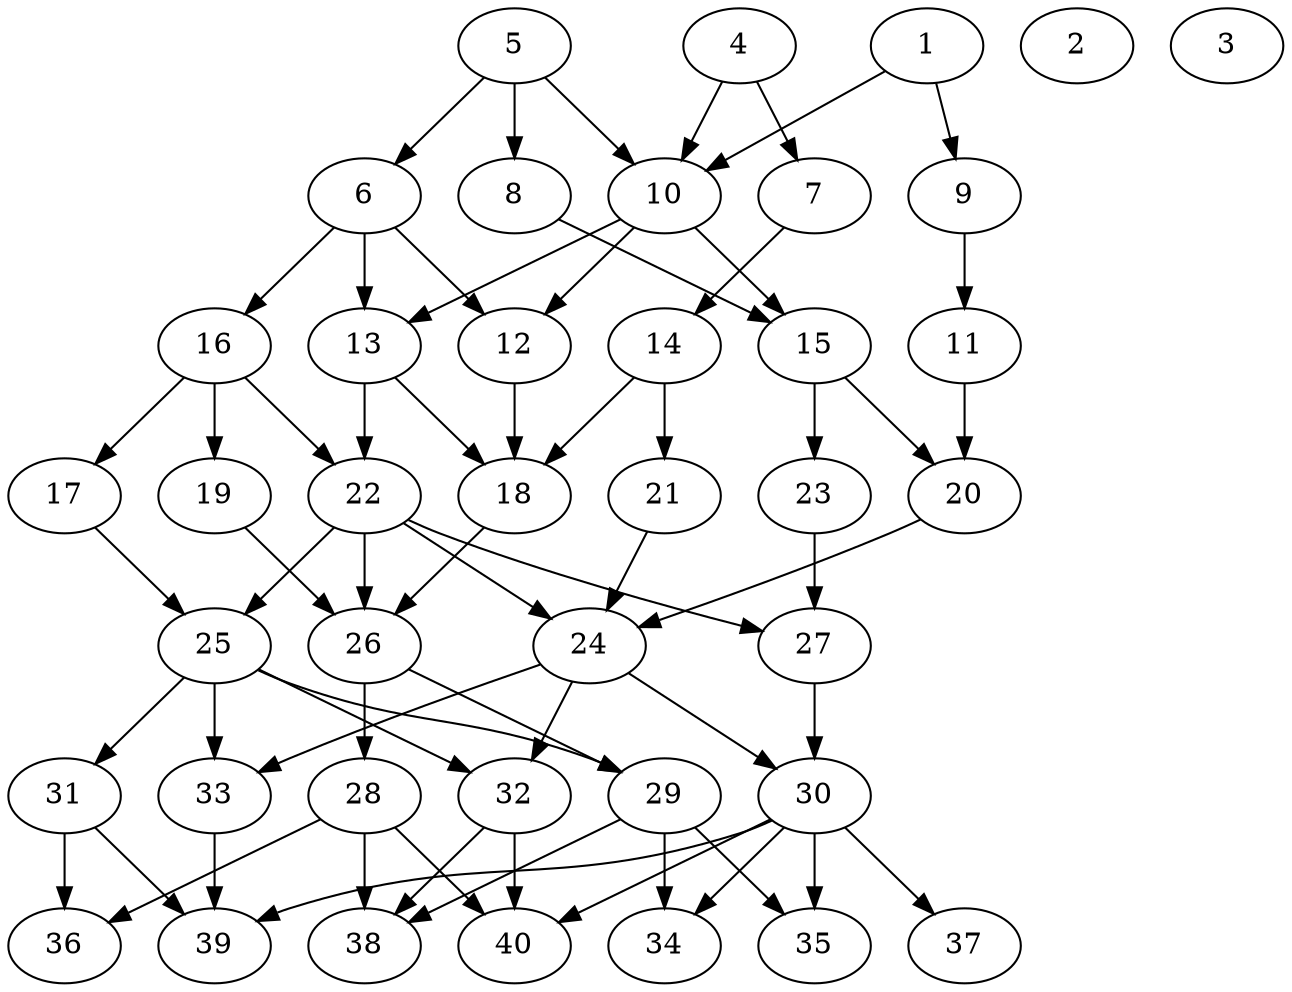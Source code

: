 // DAG automatically generated by daggen at Thu Oct  3 14:06:48 2019
// ./daggen --dot -n 40 --ccr 0.4 --fat 0.5 --regular 0.7 --density 0.5 --mindata 5242880 --maxdata 52428800 
digraph G {
  1 [size="107333120", alpha="0.19", expect_size="42933248"] 
  1 -> 9 [size ="42933248"]
  1 -> 10 [size ="42933248"]
  2 [size="64133120", alpha="0.09", expect_size="25653248"] 
  3 [size="32102400", alpha="0.03", expect_size="12840960"] 
  4 [size="47613440", alpha="0.05", expect_size="19045376"] 
  4 -> 7 [size ="19045376"]
  4 -> 10 [size ="19045376"]
  5 [size="127406080", alpha="0.06", expect_size="50962432"] 
  5 -> 6 [size ="50962432"]
  5 -> 8 [size ="50962432"]
  5 -> 10 [size ="50962432"]
  6 [size="46021120", alpha="0.03", expect_size="18408448"] 
  6 -> 12 [size ="18408448"]
  6 -> 13 [size ="18408448"]
  6 -> 16 [size ="18408448"]
  7 [size="84797440", alpha="0.18", expect_size="33918976"] 
  7 -> 14 [size ="33918976"]
  8 [size="69670400", alpha="0.11", expect_size="27868160"] 
  8 -> 15 [size ="27868160"]
  9 [size="108221440", alpha="0.07", expect_size="43288576"] 
  9 -> 11 [size ="43288576"]
  10 [size="98321920", alpha="0.19", expect_size="39328768"] 
  10 -> 12 [size ="39328768"]
  10 -> 13 [size ="39328768"]
  10 -> 15 [size ="39328768"]
  11 [size="72691200", alpha="0.09", expect_size="29076480"] 
  11 -> 20 [size ="29076480"]
  12 [size="65653760", alpha="0.17", expect_size="26261504"] 
  12 -> 18 [size ="26261504"]
  13 [size="117460480", alpha="0.03", expect_size="46984192"] 
  13 -> 18 [size ="46984192"]
  13 -> 22 [size ="46984192"]
  14 [size="19394560", alpha="0.07", expect_size="7757824"] 
  14 -> 18 [size ="7757824"]
  14 -> 21 [size ="7757824"]
  15 [size="46208000", alpha="0.08", expect_size="18483200"] 
  15 -> 20 [size ="18483200"]
  15 -> 23 [size ="18483200"]
  16 [size="82946560", alpha="0.01", expect_size="33178624"] 
  16 -> 17 [size ="33178624"]
  16 -> 19 [size ="33178624"]
  16 -> 22 [size ="33178624"]
  17 [size="99622400", alpha="0.17", expect_size="39848960"] 
  17 -> 25 [size ="39848960"]
  18 [size="89052160", alpha="0.12", expect_size="35620864"] 
  18 -> 26 [size ="35620864"]
  19 [size="38517760", alpha="0.14", expect_size="15407104"] 
  19 -> 26 [size ="15407104"]
  20 [size="79275520", alpha="0.17", expect_size="31710208"] 
  20 -> 24 [size ="31710208"]
  21 [size="71923200", alpha="0.16", expect_size="28769280"] 
  21 -> 24 [size ="28769280"]
  22 [size="122393600", alpha="0.04", expect_size="48957440"] 
  22 -> 24 [size ="48957440"]
  22 -> 25 [size ="48957440"]
  22 -> 26 [size ="48957440"]
  22 -> 27 [size ="48957440"]
  23 [size="107169280", alpha="0.15", expect_size="42867712"] 
  23 -> 27 [size ="42867712"]
  24 [size="127644160", alpha="0.12", expect_size="51057664"] 
  24 -> 30 [size ="51057664"]
  24 -> 32 [size ="51057664"]
  24 -> 33 [size ="51057664"]
  25 [size="52925440", alpha="0.08", expect_size="21170176"] 
  25 -> 29 [size ="21170176"]
  25 -> 31 [size ="21170176"]
  25 -> 32 [size ="21170176"]
  25 -> 33 [size ="21170176"]
  26 [size="97328640", alpha="0.09", expect_size="38931456"] 
  26 -> 28 [size ="38931456"]
  26 -> 29 [size ="38931456"]
  27 [size="102525440", alpha="0.03", expect_size="41010176"] 
  27 -> 30 [size ="41010176"]
  28 [size="87633920", alpha="0.07", expect_size="35053568"] 
  28 -> 36 [size ="35053568"]
  28 -> 38 [size ="35053568"]
  28 -> 40 [size ="35053568"]
  29 [size="38520320", alpha="0.06", expect_size="15408128"] 
  29 -> 34 [size ="15408128"]
  29 -> 35 [size ="15408128"]
  29 -> 38 [size ="15408128"]
  30 [size="122813440", alpha="0.00", expect_size="49125376"] 
  30 -> 34 [size ="49125376"]
  30 -> 35 [size ="49125376"]
  30 -> 37 [size ="49125376"]
  30 -> 39 [size ="49125376"]
  30 -> 40 [size ="49125376"]
  31 [size="106979840", alpha="0.04", expect_size="42791936"] 
  31 -> 36 [size ="42791936"]
  31 -> 39 [size ="42791936"]
  32 [size="85250560", alpha="0.17", expect_size="34100224"] 
  32 -> 38 [size ="34100224"]
  32 -> 40 [size ="34100224"]
  33 [size="108646400", alpha="0.08", expect_size="43458560"] 
  33 -> 39 [size ="43458560"]
  34 [size="78202880", alpha="0.20", expect_size="31281152"] 
  35 [size="28423680", alpha="0.17", expect_size="11369472"] 
  36 [size="73612800", alpha="0.06", expect_size="29445120"] 
  37 [size="128719360", alpha="0.10", expect_size="51487744"] 
  38 [size="29501440", alpha="0.07", expect_size="11800576"] 
  39 [size="68456960", alpha="0.08", expect_size="27382784"] 
  40 [size="104768000", alpha="0.00", expect_size="41907200"] 
}
